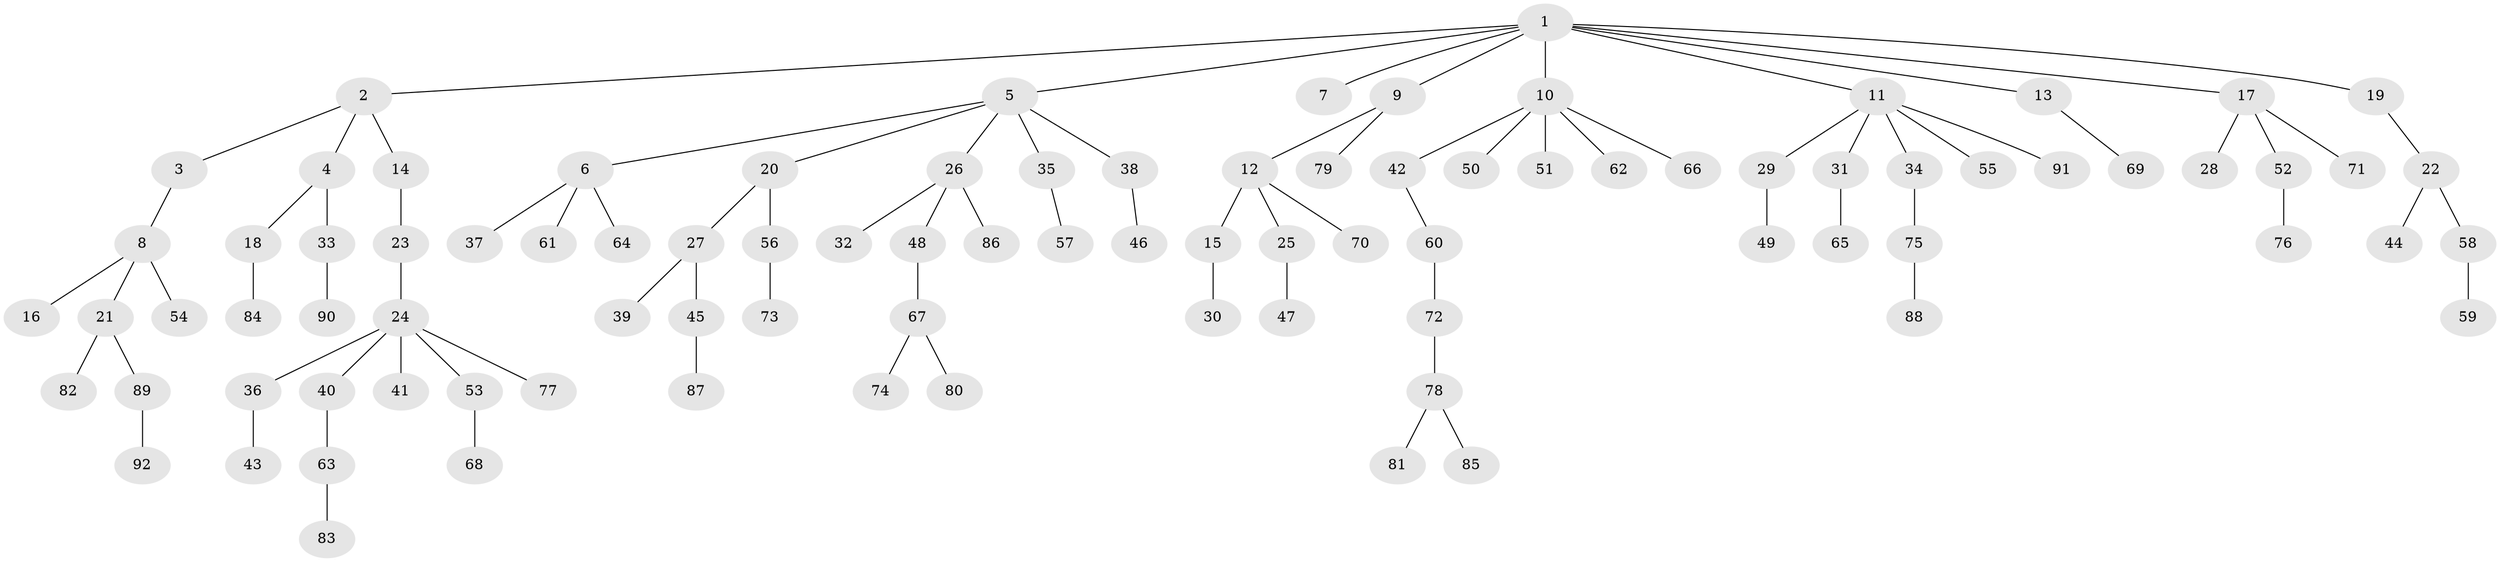 // Generated by graph-tools (version 1.1) at 2025/15/03/09/25 04:15:24]
// undirected, 92 vertices, 91 edges
graph export_dot {
graph [start="1"]
  node [color=gray90,style=filled];
  1;
  2;
  3;
  4;
  5;
  6;
  7;
  8;
  9;
  10;
  11;
  12;
  13;
  14;
  15;
  16;
  17;
  18;
  19;
  20;
  21;
  22;
  23;
  24;
  25;
  26;
  27;
  28;
  29;
  30;
  31;
  32;
  33;
  34;
  35;
  36;
  37;
  38;
  39;
  40;
  41;
  42;
  43;
  44;
  45;
  46;
  47;
  48;
  49;
  50;
  51;
  52;
  53;
  54;
  55;
  56;
  57;
  58;
  59;
  60;
  61;
  62;
  63;
  64;
  65;
  66;
  67;
  68;
  69;
  70;
  71;
  72;
  73;
  74;
  75;
  76;
  77;
  78;
  79;
  80;
  81;
  82;
  83;
  84;
  85;
  86;
  87;
  88;
  89;
  90;
  91;
  92;
  1 -- 2;
  1 -- 5;
  1 -- 7;
  1 -- 9;
  1 -- 10;
  1 -- 11;
  1 -- 13;
  1 -- 17;
  1 -- 19;
  2 -- 3;
  2 -- 4;
  2 -- 14;
  3 -- 8;
  4 -- 18;
  4 -- 33;
  5 -- 6;
  5 -- 20;
  5 -- 26;
  5 -- 35;
  5 -- 38;
  6 -- 37;
  6 -- 61;
  6 -- 64;
  8 -- 16;
  8 -- 21;
  8 -- 54;
  9 -- 12;
  9 -- 79;
  10 -- 42;
  10 -- 50;
  10 -- 51;
  10 -- 62;
  10 -- 66;
  11 -- 29;
  11 -- 31;
  11 -- 34;
  11 -- 55;
  11 -- 91;
  12 -- 15;
  12 -- 25;
  12 -- 70;
  13 -- 69;
  14 -- 23;
  15 -- 30;
  17 -- 28;
  17 -- 52;
  17 -- 71;
  18 -- 84;
  19 -- 22;
  20 -- 27;
  20 -- 56;
  21 -- 82;
  21 -- 89;
  22 -- 44;
  22 -- 58;
  23 -- 24;
  24 -- 36;
  24 -- 40;
  24 -- 41;
  24 -- 53;
  24 -- 77;
  25 -- 47;
  26 -- 32;
  26 -- 48;
  26 -- 86;
  27 -- 39;
  27 -- 45;
  29 -- 49;
  31 -- 65;
  33 -- 90;
  34 -- 75;
  35 -- 57;
  36 -- 43;
  38 -- 46;
  40 -- 63;
  42 -- 60;
  45 -- 87;
  48 -- 67;
  52 -- 76;
  53 -- 68;
  56 -- 73;
  58 -- 59;
  60 -- 72;
  63 -- 83;
  67 -- 74;
  67 -- 80;
  72 -- 78;
  75 -- 88;
  78 -- 81;
  78 -- 85;
  89 -- 92;
}
